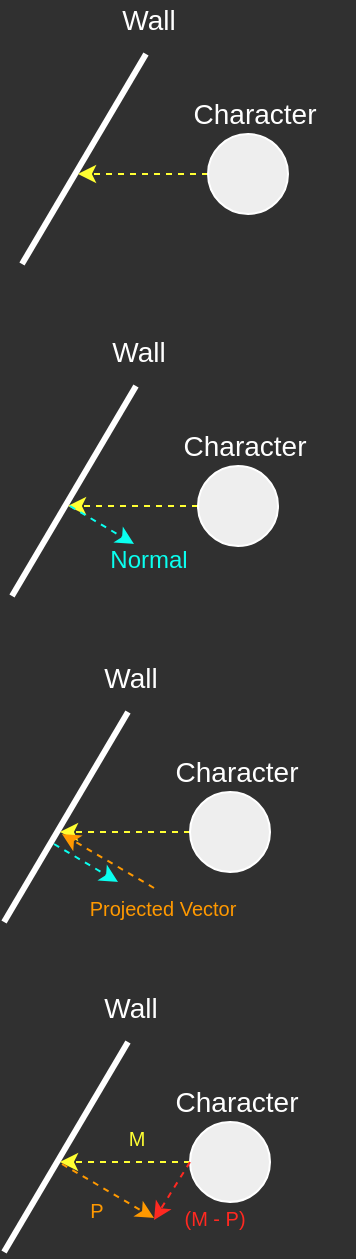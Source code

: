 <mxfile version="15.7.3" type="device"><diagram id="jUy0r4rcmhHedGoRt29_" name="Page-1"><mxGraphModel dx="322" dy="358" grid="0" gridSize="20" guides="1" tooltips="1" connect="1" arrows="1" fold="1" page="0" pageScale="1" pageWidth="827" pageHeight="1169" background="#303030" math="0" shadow="0"><root><mxCell id="0"/><mxCell id="1" parent="0"/><mxCell id="UVAbv4cT4OE1Lc8BvZMH-1" value="" style="endArrow=none;html=1;rounded=1;sketch=0;fontColor=#FFFFFF;strokeColor=#FFFFFF;curved=0;strokeWidth=3;" edge="1" parent="1"><mxGeometry width="50" height="50" relative="1" as="geometry"><mxPoint x="178" y="365" as="sourcePoint"/><mxPoint x="240" y="260" as="targetPoint"/></mxGeometry></mxCell><mxCell id="UVAbv4cT4OE1Lc8BvZMH-2" value="Wall" style="text;html=1;align=center;verticalAlign=middle;resizable=0;points=[];autosize=1;strokeColor=none;fillColor=none;fontColor=#FFFFFF;fontSize=14;" vertex="1" parent="1"><mxGeometry x="211" y="233" width="60" height="20" as="geometry"/></mxCell><mxCell id="UVAbv4cT4OE1Lc8BvZMH-4" style="edgeStyle=orthogonalEdgeStyle;curved=0;rounded=1;sketch=0;orthogonalLoop=1;jettySize=auto;html=1;fontSize=14;fontColor=#FFFFFF;strokeColor=#FFFF33;strokeWidth=1;dashed=1;" edge="1" parent="1" source="UVAbv4cT4OE1Lc8BvZMH-3"><mxGeometry relative="1" as="geometry"><mxPoint x="206" y="320" as="targetPoint"/></mxGeometry></mxCell><mxCell id="UVAbv4cT4OE1Lc8BvZMH-3" value="" style="ellipse;whiteSpace=wrap;html=1;aspect=fixed;rounded=0;sketch=0;fontSize=14;fontColor=#FFFFFF;strokeColor=#FFFFFF;fillColor=#EEEEEE;" vertex="1" parent="1"><mxGeometry x="271" y="300" width="40" height="40" as="geometry"/></mxCell><mxCell id="UVAbv4cT4OE1Lc8BvZMH-5" value="Character" style="text;html=1;align=center;verticalAlign=middle;resizable=0;points=[];autosize=1;strokeColor=none;fillColor=none;fontColor=#FFFFFF;fontSize=14;" vertex="1" parent="1"><mxGeometry x="244" y="280" width="100" height="20" as="geometry"/></mxCell><mxCell id="UVAbv4cT4OE1Lc8BvZMH-6" value="" style="endArrow=none;html=1;rounded=1;sketch=0;fontColor=#FFFFFF;strokeColor=#FFFFFF;curved=0;strokeWidth=3;" edge="1" parent="1"><mxGeometry width="50" height="50" relative="1" as="geometry"><mxPoint x="173" y="531" as="sourcePoint"/><mxPoint x="235" y="426" as="targetPoint"/></mxGeometry></mxCell><mxCell id="UVAbv4cT4OE1Lc8BvZMH-7" value="Wall" style="text;html=1;align=center;verticalAlign=middle;resizable=0;points=[];autosize=1;strokeColor=none;fillColor=none;fontColor=#FFFFFF;fontSize=14;" vertex="1" parent="1"><mxGeometry x="206" y="399" width="60" height="20" as="geometry"/></mxCell><mxCell id="UVAbv4cT4OE1Lc8BvZMH-8" style="edgeStyle=orthogonalEdgeStyle;curved=0;rounded=1;sketch=0;orthogonalLoop=1;jettySize=auto;html=1;fontSize=14;fontColor=#FFFFFF;strokeColor=#FFFF33;strokeWidth=1;dashed=1;" edge="1" source="UVAbv4cT4OE1Lc8BvZMH-9" parent="1"><mxGeometry relative="1" as="geometry"><mxPoint x="201" y="486" as="targetPoint"/></mxGeometry></mxCell><mxCell id="UVAbv4cT4OE1Lc8BvZMH-9" value="" style="ellipse;whiteSpace=wrap;html=1;aspect=fixed;rounded=0;sketch=0;fontSize=14;fontColor=#FFFFFF;strokeColor=#FFFFFF;fillColor=#EEEEEE;" vertex="1" parent="1"><mxGeometry x="266" y="466" width="40" height="40" as="geometry"/></mxCell><mxCell id="UVAbv4cT4OE1Lc8BvZMH-10" value="Character" style="text;html=1;align=center;verticalAlign=middle;resizable=0;points=[];autosize=1;strokeColor=none;fillColor=none;fontColor=#FFFFFF;fontSize=14;" vertex="1" parent="1"><mxGeometry x="239" y="446" width="100" height="20" as="geometry"/></mxCell><mxCell id="UVAbv4cT4OE1Lc8BvZMH-11" style="rounded=0;sketch=0;orthogonalLoop=1;jettySize=auto;html=1;fontSize=14;fontColor=#FFFFFF;strokeColor=#0AFFEF;strokeWidth=1;dashed=1;" edge="1" parent="1"><mxGeometry relative="1" as="geometry"><mxPoint x="234" y="505" as="targetPoint"/><mxPoint x="202" y="486" as="sourcePoint"/></mxGeometry></mxCell><mxCell id="UVAbv4cT4OE1Lc8BvZMH-12" value="Normal" style="text;html=1;align=center;verticalAlign=middle;resizable=0;points=[];autosize=1;strokeColor=none;fillColor=none;fontColor=#0AFFEF;fontSize=12;" vertex="1" parent="1"><mxGeometry x="216" y="504" width="49" height="18" as="geometry"/></mxCell><mxCell id="UVAbv4cT4OE1Lc8BvZMH-13" value="" style="endArrow=none;html=1;rounded=1;sketch=0;fontColor=#FFFFFF;strokeColor=#FFFFFF;curved=0;strokeWidth=3;" edge="1" parent="1"><mxGeometry width="50" height="50" relative="1" as="geometry"><mxPoint x="169" y="694" as="sourcePoint"/><mxPoint x="231" y="589" as="targetPoint"/></mxGeometry></mxCell><mxCell id="UVAbv4cT4OE1Lc8BvZMH-14" value="Wall" style="text;html=1;align=center;verticalAlign=middle;resizable=0;points=[];autosize=1;strokeColor=none;fillColor=none;fontColor=#FFFFFF;fontSize=14;" vertex="1" parent="1"><mxGeometry x="202" y="562" width="60" height="20" as="geometry"/></mxCell><mxCell id="UVAbv4cT4OE1Lc8BvZMH-15" style="edgeStyle=orthogonalEdgeStyle;curved=0;rounded=1;sketch=0;orthogonalLoop=1;jettySize=auto;html=1;fontSize=14;fontColor=#FFFFFF;strokeColor=#FFFF33;strokeWidth=1;dashed=1;" edge="1" source="UVAbv4cT4OE1Lc8BvZMH-16" parent="1"><mxGeometry relative="1" as="geometry"><mxPoint x="197" y="649" as="targetPoint"/></mxGeometry></mxCell><mxCell id="UVAbv4cT4OE1Lc8BvZMH-16" value="" style="ellipse;whiteSpace=wrap;html=1;aspect=fixed;rounded=0;sketch=0;fontSize=14;fontColor=#FFFFFF;strokeColor=#FFFFFF;fillColor=#EEEEEE;" vertex="1" parent="1"><mxGeometry x="262" y="629" width="40" height="40" as="geometry"/></mxCell><mxCell id="UVAbv4cT4OE1Lc8BvZMH-17" value="Character" style="text;html=1;align=center;verticalAlign=middle;resizable=0;points=[];autosize=1;strokeColor=none;fillColor=none;fontColor=#FFFFFF;fontSize=14;" vertex="1" parent="1"><mxGeometry x="235" y="609" width="100" height="20" as="geometry"/></mxCell><mxCell id="UVAbv4cT4OE1Lc8BvZMH-20" style="rounded=1;sketch=0;orthogonalLoop=1;jettySize=auto;html=1;fontSize=14;fontColor=#FFFFFF;strokeColor=#FF9900;strokeWidth=1;dashed=1;" edge="1" parent="1"><mxGeometry relative="1" as="geometry"><mxPoint x="198" y="650" as="targetPoint"/><mxPoint x="244" y="677" as="sourcePoint"/></mxGeometry></mxCell><mxCell id="UVAbv4cT4OE1Lc8BvZMH-22" value="Projected Vector" style="text;html=1;align=center;verticalAlign=middle;resizable=0;points=[];autosize=1;strokeColor=none;fillColor=none;fontColor=#FF9900;fontSize=10;" vertex="1" parent="1"><mxGeometry x="206" y="679" width="83" height="16" as="geometry"/></mxCell><mxCell id="UVAbv4cT4OE1Lc8BvZMH-23" style="rounded=0;sketch=0;orthogonalLoop=1;jettySize=auto;html=1;fontSize=14;fontColor=#FFFFFF;strokeColor=#0AFFEF;strokeWidth=1;dashed=1;" edge="1" parent="1"><mxGeometry relative="1" as="geometry"><mxPoint x="226" y="674" as="targetPoint"/><mxPoint x="194" y="655" as="sourcePoint"/></mxGeometry></mxCell><mxCell id="UVAbv4cT4OE1Lc8BvZMH-24" value="" style="endArrow=none;html=1;rounded=1;sketch=0;fontColor=#FFFFFF;strokeColor=#FFFFFF;curved=0;strokeWidth=3;" edge="1" parent="1"><mxGeometry width="50" height="50" relative="1" as="geometry"><mxPoint x="169.0" y="859" as="sourcePoint"/><mxPoint x="231" y="754" as="targetPoint"/></mxGeometry></mxCell><mxCell id="UVAbv4cT4OE1Lc8BvZMH-25" value="Wall" style="text;html=1;align=center;verticalAlign=middle;resizable=0;points=[];autosize=1;strokeColor=none;fillColor=none;fontColor=#FFFFFF;fontSize=14;" vertex="1" parent="1"><mxGeometry x="202" y="727" width="60" height="20" as="geometry"/></mxCell><mxCell id="UVAbv4cT4OE1Lc8BvZMH-26" style="edgeStyle=orthogonalEdgeStyle;curved=0;rounded=1;sketch=0;orthogonalLoop=1;jettySize=auto;html=1;fontSize=14;fontColor=#FFFFFF;strokeColor=#FFFF33;strokeWidth=1;dashed=1;" edge="1" source="UVAbv4cT4OE1Lc8BvZMH-27" parent="1"><mxGeometry relative="1" as="geometry"><mxPoint x="197" y="814.0" as="targetPoint"/></mxGeometry></mxCell><mxCell id="UVAbv4cT4OE1Lc8BvZMH-27" value="" style="ellipse;whiteSpace=wrap;html=1;aspect=fixed;rounded=0;sketch=0;fontSize=14;fontColor=#FFFFFF;strokeColor=#FFFFFF;fillColor=#EEEEEE;" vertex="1" parent="1"><mxGeometry x="262" y="794" width="40" height="40" as="geometry"/></mxCell><mxCell id="UVAbv4cT4OE1Lc8BvZMH-28" value="Character" style="text;html=1;align=center;verticalAlign=middle;resizable=0;points=[];autosize=1;strokeColor=none;fillColor=none;fontColor=#FFFFFF;fontSize=14;" vertex="1" parent="1"><mxGeometry x="235" y="774" width="100" height="20" as="geometry"/></mxCell><mxCell id="UVAbv4cT4OE1Lc8BvZMH-29" style="rounded=1;sketch=0;orthogonalLoop=1;jettySize=auto;html=1;fontSize=14;fontColor=#FFFFFF;strokeColor=#FF9900;strokeWidth=1;dashed=1;" edge="1" parent="1"><mxGeometry relative="1" as="geometry"><mxPoint x="244" y="842" as="targetPoint"/><mxPoint x="198" y="815" as="sourcePoint"/></mxGeometry></mxCell><mxCell id="UVAbv4cT4OE1Lc8BvZMH-30" value="(M - P)" style="text;html=1;align=center;verticalAlign=middle;resizable=0;points=[];autosize=1;strokeColor=none;fillColor=none;fontColor=#FF2921;fontSize=10;" vertex="1" parent="1"><mxGeometry x="253" y="834" width="41" height="16" as="geometry"/></mxCell><mxCell id="UVAbv4cT4OE1Lc8BvZMH-32" style="rounded=1;sketch=0;orthogonalLoop=1;jettySize=auto;html=1;fontSize=14;fontColor=#FFFFFF;strokeColor=#FF2921;strokeWidth=1;dashed=1;exitX=0;exitY=0.5;exitDx=0;exitDy=0;" edge="1" parent="1" source="UVAbv4cT4OE1Lc8BvZMH-27"><mxGeometry relative="1" as="geometry"><mxPoint x="244" y="843" as="targetPoint"/><mxPoint x="218" y="835" as="sourcePoint"/></mxGeometry></mxCell><mxCell id="UVAbv4cT4OE1Lc8BvZMH-33" value="M" style="text;html=1;align=center;verticalAlign=middle;resizable=0;points=[];autosize=1;strokeColor=none;fillColor=none;fontColor=#FFFF33;fontSize=10;" vertex="1" parent="1"><mxGeometry x="226" y="794" width="18" height="16" as="geometry"/></mxCell><mxCell id="UVAbv4cT4OE1Lc8BvZMH-34" value="P" style="text;html=1;align=center;verticalAlign=middle;resizable=0;points=[];autosize=1;strokeColor=none;fillColor=none;fontColor=#FF9900;fontSize=10;" vertex="1" parent="1"><mxGeometry x="206" y="830" width="17" height="16" as="geometry"/></mxCell></root></mxGraphModel></diagram></mxfile>